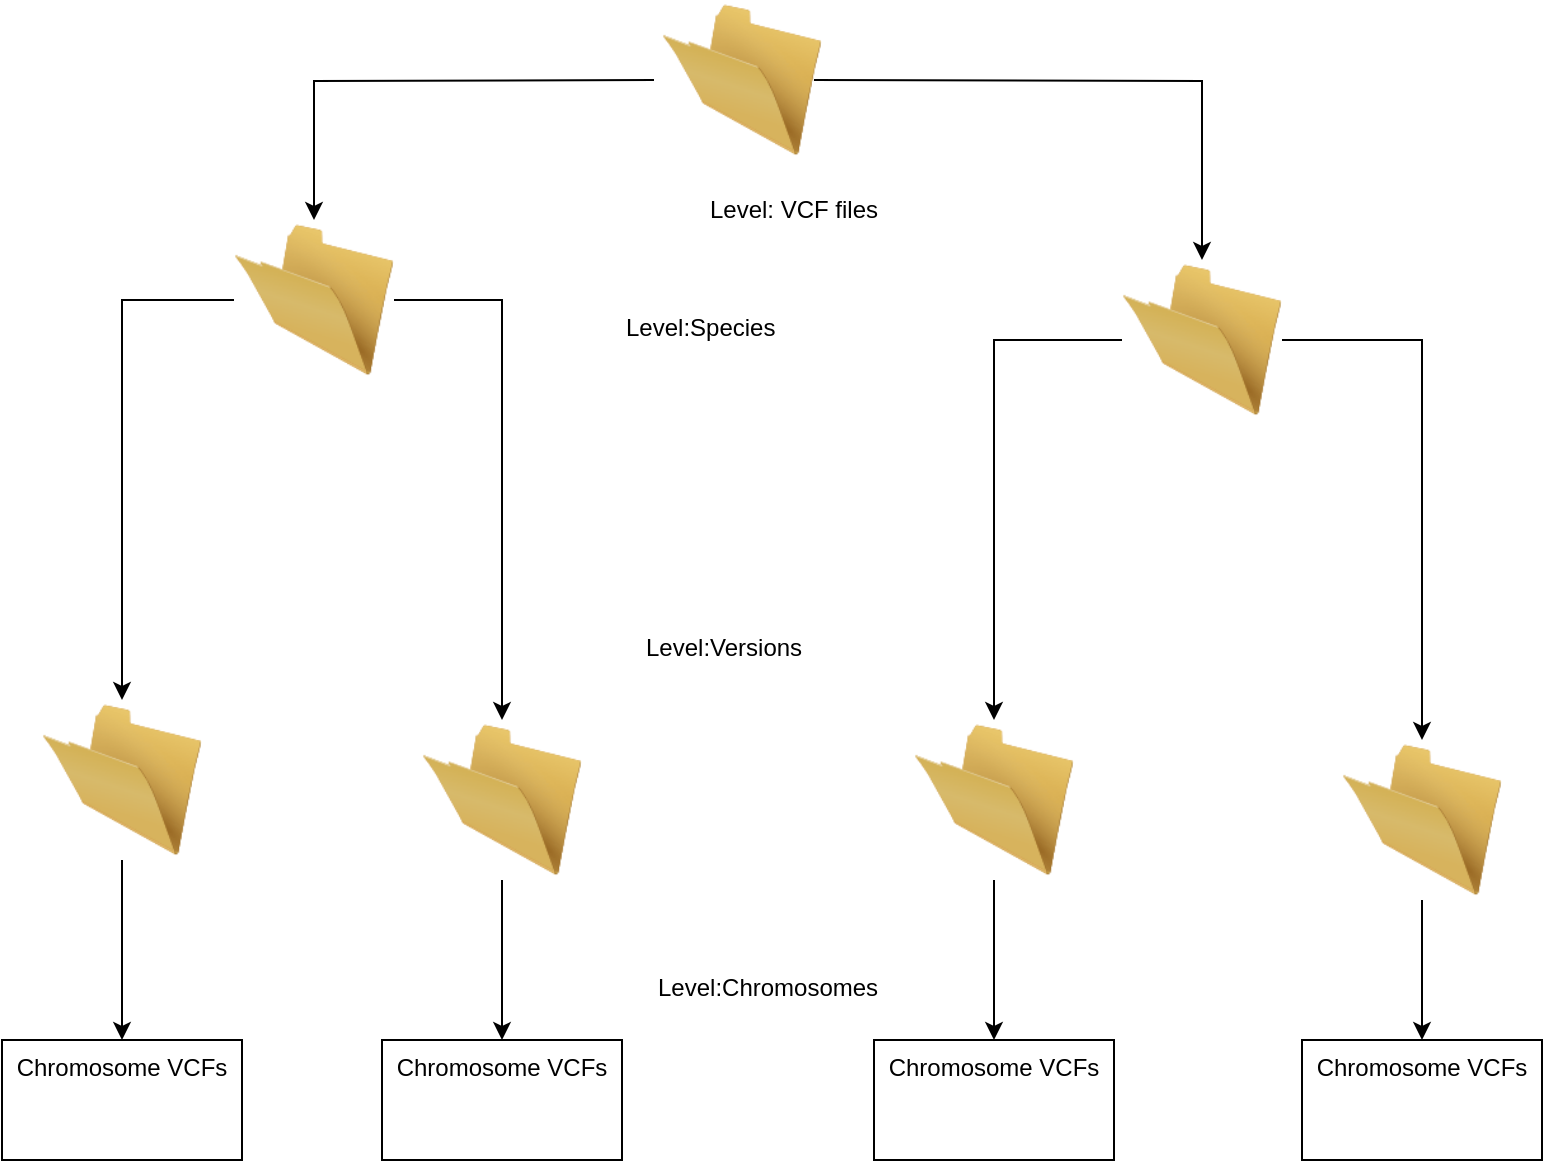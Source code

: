 <mxfile version="21.7.5" type="gitlab">
  <diagram name="Page-1" id="YwOJ69lH68UbKv-vZ0bF">
    <mxGraphModel dx="1434" dy="790" grid="1" gridSize="10" guides="1" tooltips="1" connect="1" arrows="1" fold="1" page="1" pageScale="1" pageWidth="850" pageHeight="1100" math="0" shadow="0">
      <root>
        <mxCell id="0" />
        <mxCell id="1" parent="0" />
        <mxCell id="1PhiIBIBR_GTc93TLwWj-13" value="" style="edgeStyle=orthogonalEdgeStyle;rounded=0;orthogonalLoop=1;jettySize=auto;html=1;" edge="1" parent="1" target="1PhiIBIBR_GTc93TLwWj-12">
          <mxGeometry relative="1" as="geometry">
            <mxPoint x="376" y="210" as="sourcePoint" />
          </mxGeometry>
        </mxCell>
        <mxCell id="1PhiIBIBR_GTc93TLwWj-16" value="" style="edgeStyle=orthogonalEdgeStyle;rounded=0;orthogonalLoop=1;jettySize=auto;html=1;" edge="1" parent="1" target="1PhiIBIBR_GTc93TLwWj-15">
          <mxGeometry relative="1" as="geometry">
            <mxPoint x="456" y="210" as="sourcePoint" />
          </mxGeometry>
        </mxCell>
        <mxCell id="1PhiIBIBR_GTc93TLwWj-1" value="" style="image;html=1;image=img/lib/clip_art/general/Empty_Folder_128x128.png" vertex="1" parent="1">
          <mxGeometry x="380" y="170" width="80" height="80" as="geometry" />
        </mxCell>
        <mxCell id="1PhiIBIBR_GTc93TLwWj-2" value="Level: VCF files " style="text;strokeColor=none;align=center;fillColor=none;html=1;verticalAlign=middle;whiteSpace=wrap;rounded=0;" vertex="1" parent="1">
          <mxGeometry x="386" y="260" width="120" height="30" as="geometry" />
        </mxCell>
        <mxCell id="1PhiIBIBR_GTc93TLwWj-18" value="" style="edgeStyle=orthogonalEdgeStyle;rounded=0;orthogonalLoop=1;jettySize=auto;html=1;" edge="1" parent="1" source="1PhiIBIBR_GTc93TLwWj-12" target="1PhiIBIBR_GTc93TLwWj-17">
          <mxGeometry relative="1" as="geometry" />
        </mxCell>
        <mxCell id="1PhiIBIBR_GTc93TLwWj-20" value="" style="edgeStyle=orthogonalEdgeStyle;rounded=0;orthogonalLoop=1;jettySize=auto;html=1;" edge="1" parent="1" source="1PhiIBIBR_GTc93TLwWj-12" target="1PhiIBIBR_GTc93TLwWj-19">
          <mxGeometry relative="1" as="geometry" />
        </mxCell>
        <mxCell id="1PhiIBIBR_GTc93TLwWj-12" value="" style="image;html=1;image=img/lib/clip_art/general/Empty_Folder_128x128.png" vertex="1" parent="1">
          <mxGeometry x="166" y="280" width="80" height="80" as="geometry" />
        </mxCell>
        <mxCell id="1PhiIBIBR_GTc93TLwWj-22" value="" style="edgeStyle=orthogonalEdgeStyle;rounded=0;orthogonalLoop=1;jettySize=auto;html=1;" edge="1" parent="1" source="1PhiIBIBR_GTc93TLwWj-15" target="1PhiIBIBR_GTc93TLwWj-21">
          <mxGeometry relative="1" as="geometry" />
        </mxCell>
        <mxCell id="1PhiIBIBR_GTc93TLwWj-24" value="" style="edgeStyle=orthogonalEdgeStyle;rounded=0;orthogonalLoop=1;jettySize=auto;html=1;" edge="1" parent="1" source="1PhiIBIBR_GTc93TLwWj-15" target="1PhiIBIBR_GTc93TLwWj-23">
          <mxGeometry relative="1" as="geometry" />
        </mxCell>
        <mxCell id="1PhiIBIBR_GTc93TLwWj-15" value="" style="image;html=1;image=img/lib/clip_art/general/Empty_Folder_128x128.png" vertex="1" parent="1">
          <mxGeometry x="610" y="300" width="80" height="80" as="geometry" />
        </mxCell>
        <mxCell id="1PhiIBIBR_GTc93TLwWj-26" value="" style="edgeStyle=orthogonalEdgeStyle;rounded=0;orthogonalLoop=1;jettySize=auto;html=1;" edge="1" parent="1" source="1PhiIBIBR_GTc93TLwWj-17" target="1PhiIBIBR_GTc93TLwWj-25">
          <mxGeometry relative="1" as="geometry" />
        </mxCell>
        <mxCell id="1PhiIBIBR_GTc93TLwWj-17" value="" style="image;html=1;image=img/lib/clip_art/general/Empty_Folder_128x128.png" vertex="1" parent="1">
          <mxGeometry x="70" y="520" width="80" height="80" as="geometry" />
        </mxCell>
        <mxCell id="1PhiIBIBR_GTc93TLwWj-30" value="" style="edgeStyle=orthogonalEdgeStyle;rounded=0;orthogonalLoop=1;jettySize=auto;html=1;" edge="1" parent="1" source="1PhiIBIBR_GTc93TLwWj-19" target="1PhiIBIBR_GTc93TLwWj-29">
          <mxGeometry relative="1" as="geometry" />
        </mxCell>
        <mxCell id="1PhiIBIBR_GTc93TLwWj-19" value="" style="image;html=1;image=img/lib/clip_art/general/Empty_Folder_128x128.png" vertex="1" parent="1">
          <mxGeometry x="260" y="530" width="80" height="80" as="geometry" />
        </mxCell>
        <mxCell id="1PhiIBIBR_GTc93TLwWj-34" value="" style="edgeStyle=orthogonalEdgeStyle;rounded=0;orthogonalLoop=1;jettySize=auto;html=1;" edge="1" parent="1" source="1PhiIBIBR_GTc93TLwWj-21" target="1PhiIBIBR_GTc93TLwWj-33">
          <mxGeometry relative="1" as="geometry" />
        </mxCell>
        <mxCell id="1PhiIBIBR_GTc93TLwWj-21" value="" style="image;html=1;image=img/lib/clip_art/general/Empty_Folder_128x128.png" vertex="1" parent="1">
          <mxGeometry x="720" y="540" width="80" height="80" as="geometry" />
        </mxCell>
        <mxCell id="1PhiIBIBR_GTc93TLwWj-32" value="" style="edgeStyle=orthogonalEdgeStyle;rounded=0;orthogonalLoop=1;jettySize=auto;html=1;" edge="1" parent="1" source="1PhiIBIBR_GTc93TLwWj-23" target="1PhiIBIBR_GTc93TLwWj-31">
          <mxGeometry relative="1" as="geometry" />
        </mxCell>
        <mxCell id="1PhiIBIBR_GTc93TLwWj-23" value="" style="image;html=1;image=img/lib/clip_art/general/Empty_Folder_128x128.png" vertex="1" parent="1">
          <mxGeometry x="506" y="530" width="80" height="80" as="geometry" />
        </mxCell>
        <mxCell id="1PhiIBIBR_GTc93TLwWj-25" value="Chromosome VCFs" style="whiteSpace=wrap;html=1;verticalAlign=top;labelBackgroundColor=default;" vertex="1" parent="1">
          <mxGeometry x="50" y="690" width="120" height="60" as="geometry" />
        </mxCell>
        <mxCell id="1PhiIBIBR_GTc93TLwWj-29" value="Chromosome VCFs" style="whiteSpace=wrap;html=1;verticalAlign=top;labelBackgroundColor=default;" vertex="1" parent="1">
          <mxGeometry x="240" y="690" width="120" height="60" as="geometry" />
        </mxCell>
        <mxCell id="1PhiIBIBR_GTc93TLwWj-31" value="Chromosome VCFs" style="whiteSpace=wrap;html=1;verticalAlign=top;labelBackgroundColor=default;" vertex="1" parent="1">
          <mxGeometry x="486" y="690" width="120" height="60" as="geometry" />
        </mxCell>
        <mxCell id="1PhiIBIBR_GTc93TLwWj-33" value="Chromosome VCFs" style="whiteSpace=wrap;html=1;verticalAlign=top;labelBackgroundColor=default;" vertex="1" parent="1">
          <mxGeometry x="700" y="690" width="120" height="60" as="geometry" />
        </mxCell>
        <mxCell id="1PhiIBIBR_GTc93TLwWj-35" value="Level:Species" style="text;whiteSpace=wrap;html=1;" vertex="1" parent="1">
          <mxGeometry x="360" y="320" width="110" height="40" as="geometry" />
        </mxCell>
        <mxCell id="1PhiIBIBR_GTc93TLwWj-36" value="Level:Versions" style="text;whiteSpace=wrap;html=1;" vertex="1" parent="1">
          <mxGeometry x="370" y="480" width="110" height="40" as="geometry" />
        </mxCell>
        <mxCell id="1PhiIBIBR_GTc93TLwWj-37" value="Level:Chromosomes" style="text;whiteSpace=wrap;html=1;" vertex="1" parent="1">
          <mxGeometry x="376" y="650" width="110" height="40" as="geometry" />
        </mxCell>
      </root>
    </mxGraphModel>
  </diagram>
</mxfile>
